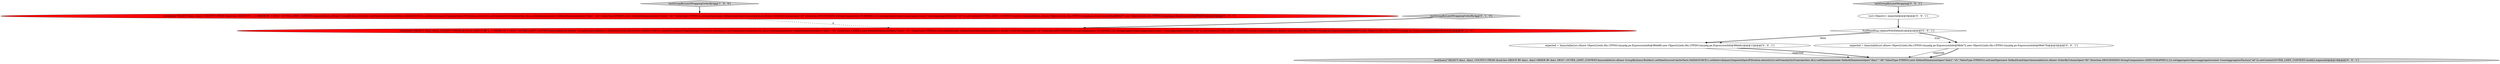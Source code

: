 digraph {
1 [style = filled, label = "testGroupByLimitWrappingOrderByAgg['1', '0', '0']", fillcolor = lightgray, shape = diamond image = "AAA0AAABBB1BBB"];
5 [style = filled, label = "testQuery(\"SELECT dim1, dim2, COUNT(*) FROM druid.foo GROUP BY dim1, dim2 ORDER BY dim1 DESC\",OUTER_LIMIT_CONTEXT,ImmutableList.of(new GroupByQuery.Builder().setDataSource(CalciteTests.DATASOURCE1).setInterval(querySegmentSpec(Filtration.eternity())).setGranularity(Granularities.ALL).setDimensions(new DefaultDimensionSpec(\"dim1\",\"d0\",ValueType.STRING),new DefaultDimensionSpec(\"dim2\",\"d1\",ValueType.STRING)).setLimitSpec(new DefaultLimitSpec(ImmutableList.of(new OrderByColumnSpec(\"d0\",Direction.DESCENDING,StringComparators.LEXICOGRAPHIC)),2)).setAggregatorSpecs(aggregators(new CountAggregatorFactory(\"a0\"))).setContext(OUTER_LIMIT_CONTEXT).build()),expected)@@@18@@@['0', '0', '1']", fillcolor = lightgray, shape = ellipse image = "AAA0AAABBB3BBB"];
9 [style = filled, label = "List<Object((> expected@@@3@@@['0', '0', '1']", fillcolor = white, shape = ellipse image = "AAA0AAABBB3BBB"];
8 [style = filled, label = "testGroupByLimitWrapping['0', '0', '1']", fillcolor = lightgray, shape = diamond image = "AAA0AAABBB3BBB"];
4 [style = filled, label = "expected = ImmutableList.of(new Object((((edu.fdu.CPPDG.tinypdg.pe.ExpressionInfo@98de86,new Object((((edu.fdu.CPPDG.tinypdg.pe.ExpressionInfo@98de8c)@@@12@@@['0', '0', '1']", fillcolor = white, shape = ellipse image = "AAA0AAABBB3BBB"];
3 [style = filled, label = "testGroupByLimitWrappingOrderByAgg['0', '1', '0']", fillcolor = lightgray, shape = diamond image = "AAA0AAABBB2BBB"];
2 [style = filled, label = "testQuery(\"SELECT dim1, dim2, COUNT(*) FROM druid.foo GROUP BY 1, 2 ORDER BY 3 DESC\",OUTER_LIMIT_CONTEXT,ImmutableList.of(new GroupByQuery.Builder().setDataSource(CalciteTests.DATASOURCE1).setInterval(querySegmentSpec(Filtration.eternity())).setGranularity(Granularities.ALL).setDimensions(new DefaultDimensionSpec(\"dim1\",\"d0\",ValueType.STRING),new DefaultDimensionSpec(\"dim2\",\"d1\",ValueType.STRING)).setLimitSpec(new DefaultLimitSpec(ImmutableList.of(new OrderByColumnSpec(\"a0\",Direction.DESCENDING,StringComparators.NUMERIC)),2)).setAggregatorSpecs(aggregators(new CountAggregatorFactory(\"a0\"))).setContext(OUTER_LIMIT_CONTEXT).build()),ImmutableList.of(new Object((((edu.fdu.CPPDG.tinypdg.pe.ExpressionInfo@98de52,new Object((((edu.fdu.CPPDG.tinypdg.pe.ExpressionInfo@98de58))@@@3@@@['0', '1', '0']", fillcolor = red, shape = ellipse image = "AAA1AAABBB2BBB"];
6 [style = filled, label = "expected = ImmutableList.of(new Object((((edu.fdu.CPPDG.tinypdg.pe.ExpressionInfo@98de72,new Object((((edu.fdu.CPPDG.tinypdg.pe.ExpressionInfo@98de78)@@@5@@@['0', '0', '1']", fillcolor = white, shape = ellipse image = "AAA0AAABBB3BBB"];
0 [style = filled, label = "testQuery(\"SELECT dim1, dim2, COUNT(*) FROM druid.foo GROUP BY 1, 2 ORDER BY 3 DESC\",OUTER_LIMIT_CONTEXT,ImmutableList.of(new GroupByQuery.Builder().setDataSource(CalciteTests.DATASOURCE1).setInterval(querySegmentSpec(Filtration.eternity())).setGranularity(Granularities.ALL).setDimensions(new DefaultDimensionSpec(\"dim1\",\"d0\",ValueType.STRING),new DefaultDimensionSpec(\"dim2\",\"d1\",ValueType.STRING)).setLimitSpec(new DefaultLimitSpec(ImmutableList.of(new OrderByColumnSpec(\"a0\",Direction.DESCENDING,StringComparators.NUMERIC)),2)).setAggregatorSpecs(aggregators(new CountAggregatorFactory(\"a0\"))).setContext(OUTER_LIMIT_CONTEXT).build()),ImmutableList.of(new Object((((edu.fdu.CPPDG.tinypdg.pe.ExpressionInfo@98ddf7,new Object((((edu.fdu.CPPDG.tinypdg.pe.ExpressionInfo@98ddfd))@@@3@@@['1', '0', '0']", fillcolor = red, shape = ellipse image = "AAA1AAABBB1BBB"];
7 [style = filled, label = "NullHandling.replaceWithDefault()@@@4@@@['0', '0', '1']", fillcolor = white, shape = diamond image = "AAA0AAABBB3BBB"];
6->5 [style = solid, label="expected"];
6->5 [style = bold, label=""];
7->6 [style = dotted, label="true"];
0->2 [style = dashed, label="0"];
4->5 [style = solid, label="expected"];
1->0 [style = bold, label=""];
7->4 [style = bold, label=""];
3->2 [style = bold, label=""];
9->7 [style = bold, label=""];
4->5 [style = bold, label=""];
7->4 [style = dotted, label="false"];
7->6 [style = bold, label=""];
8->9 [style = bold, label=""];
}
